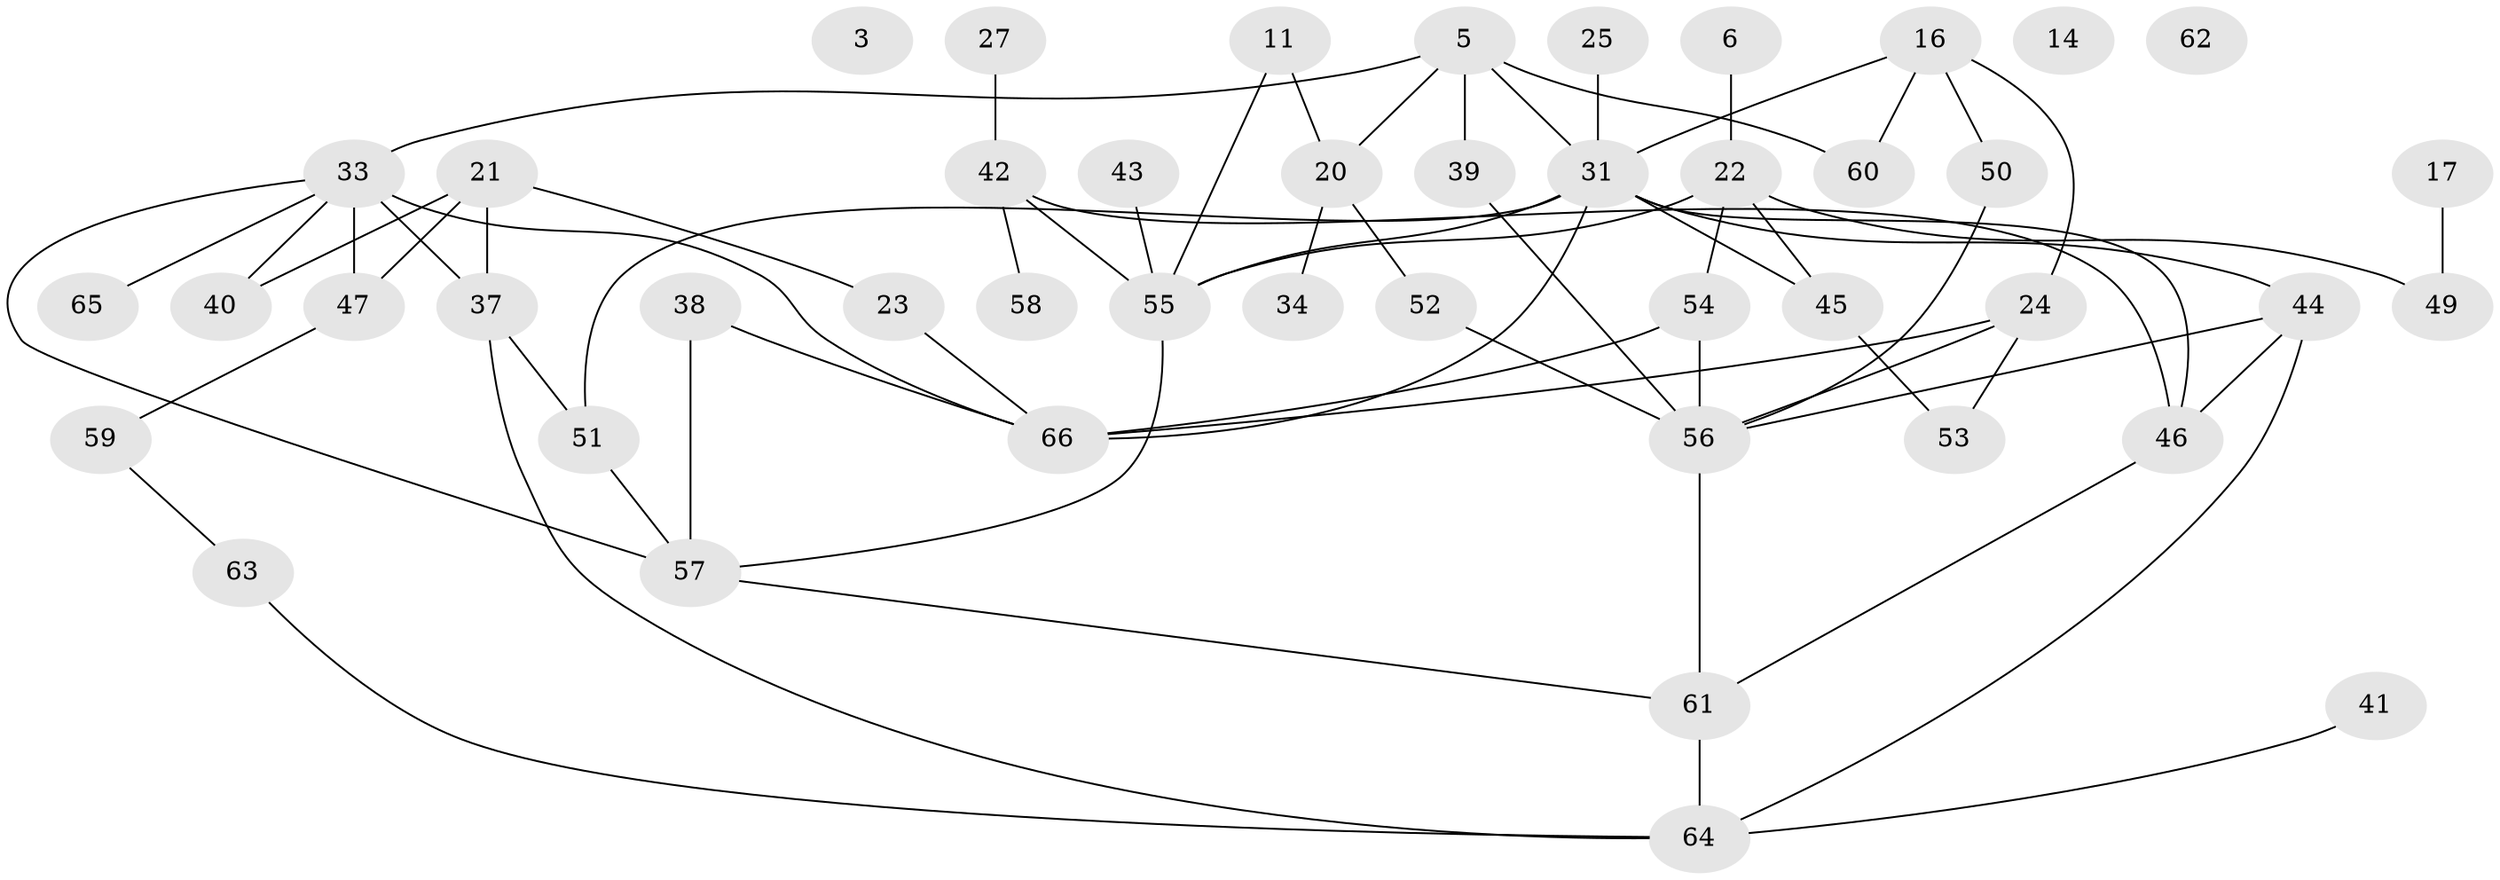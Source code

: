 // original degree distribution, {2: 0.25757575757575757, 3: 0.16666666666666666, 0: 0.045454545454545456, 7: 0.06060606060606061, 1: 0.15151515151515152, 4: 0.21212121212121213, 5: 0.07575757575757576, 6: 0.030303030303030304}
// Generated by graph-tools (version 1.1) at 2025/43/03/04/25 21:43:56]
// undirected, 46 vertices, 68 edges
graph export_dot {
graph [start="1"]
  node [color=gray90,style=filled];
  3;
  5;
  6;
  11;
  14;
  16;
  17;
  20;
  21;
  22 [super="+10"];
  23;
  24;
  25;
  27;
  31 [super="+15"];
  33 [super="+18+32"];
  34;
  37 [super="+35"];
  38 [super="+28"];
  39;
  40;
  41;
  42;
  43;
  44 [super="+30+9"];
  45;
  46;
  47;
  49;
  50;
  51;
  52;
  53;
  54 [super="+2"];
  55;
  56 [super="+7+48"];
  57 [super="+36"];
  58;
  59 [super="+4"];
  60;
  61;
  62;
  63;
  64 [super="+26"];
  65;
  66 [super="+29"];
  5 -- 20;
  5 -- 31 [weight=2];
  5 -- 33 [weight=2];
  5 -- 39;
  5 -- 60;
  6 -- 22;
  11 -- 20;
  11 -- 55;
  16 -- 24;
  16 -- 50;
  16 -- 60;
  16 -- 31;
  17 -- 49;
  20 -- 34;
  20 -- 52;
  21 -- 23;
  21 -- 37 [weight=2];
  21 -- 40;
  21 -- 47;
  22 -- 54;
  22 -- 55 [weight=2];
  22 -- 49;
  22 -- 45;
  23 -- 66;
  24 -- 53;
  24 -- 56;
  24 -- 66;
  25 -- 31;
  27 -- 42;
  31 -- 46;
  31 -- 51;
  31 -- 55;
  31 -- 66 [weight=2];
  31 -- 44 [weight=2];
  31 -- 45;
  33 -- 66 [weight=2];
  33 -- 37;
  33 -- 57;
  33 -- 65;
  33 -- 40;
  33 -- 47;
  37 -- 64;
  37 -- 51;
  38 -- 66;
  38 -- 57;
  39 -- 56;
  41 -- 64;
  42 -- 46;
  42 -- 55;
  42 -- 58;
  43 -- 55;
  44 -- 46 [weight=2];
  44 -- 64;
  44 -- 56;
  45 -- 53;
  46 -- 61;
  47 -- 59 [weight=2];
  50 -- 56;
  51 -- 57;
  52 -- 56;
  54 -- 56 [weight=2];
  54 -- 66 [weight=2];
  55 -- 57;
  56 -- 61;
  57 -- 61;
  59 -- 63;
  61 -- 64;
  63 -- 64;
}
